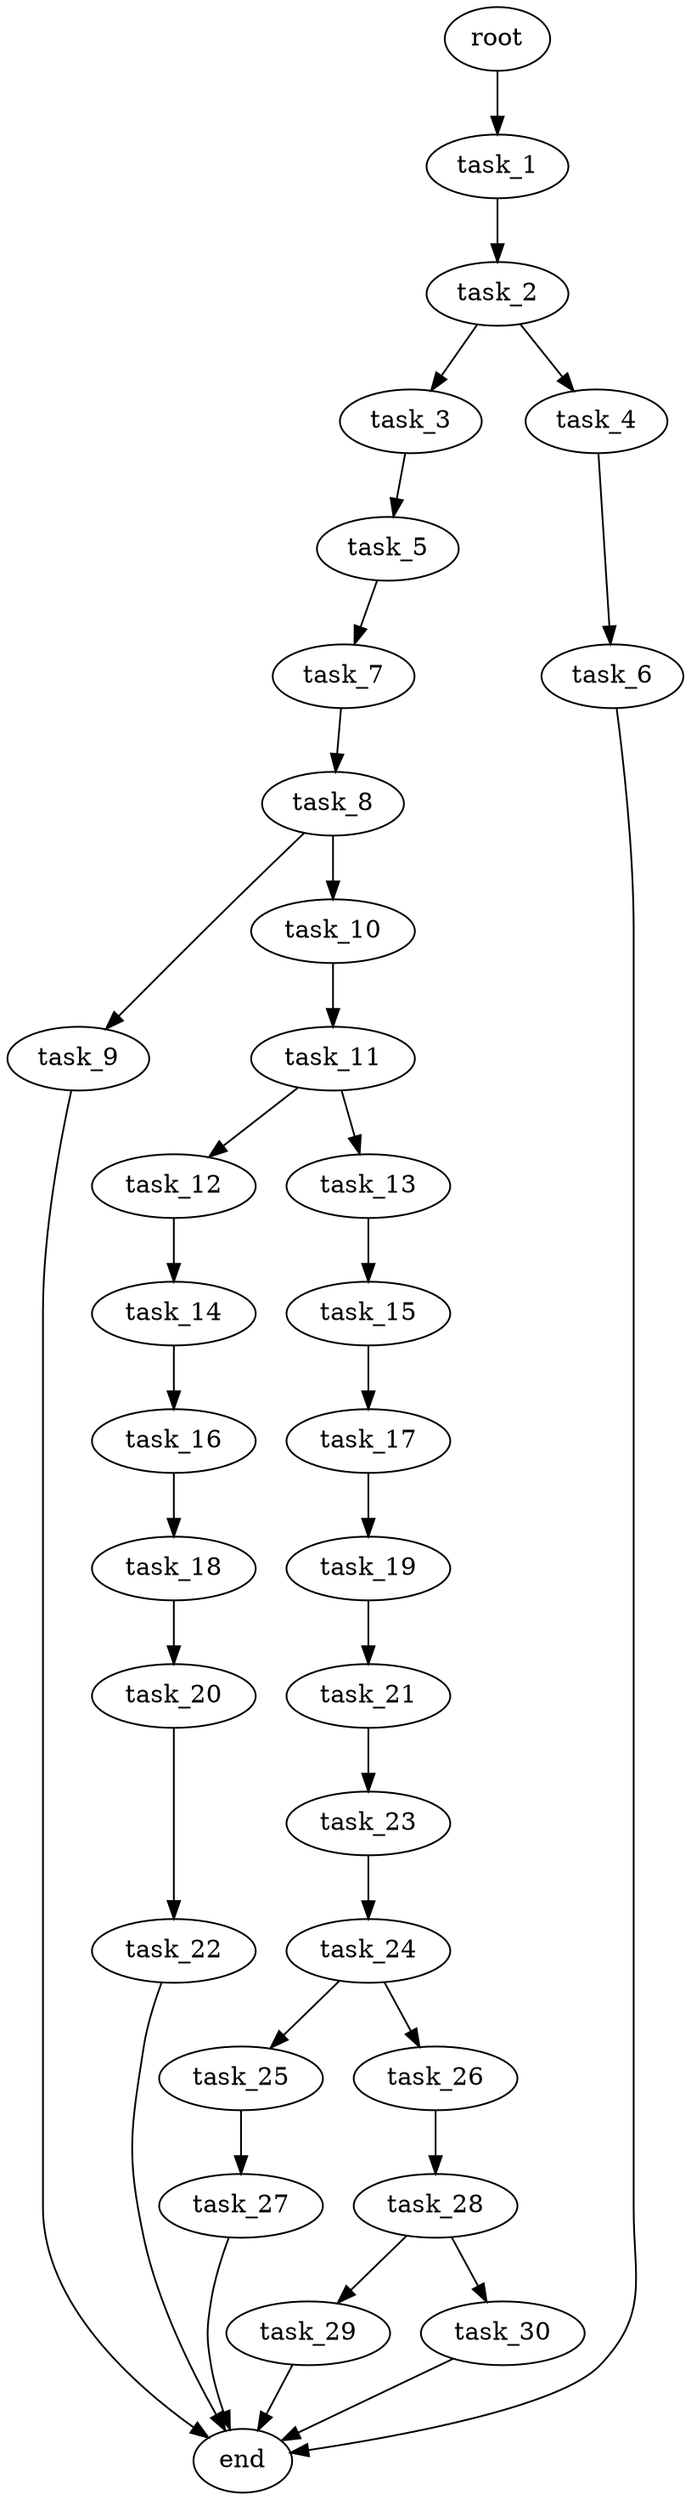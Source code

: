 digraph G {
  root [size="0.000000e+00"];
  task_1 [size="8.649093e+09"];
  task_2 [size="6.503459e+09"];
  task_3 [size="2.752885e+09"];
  task_4 [size="6.532302e+09"];
  task_5 [size="3.673863e+09"];
  task_6 [size="1.200884e+09"];
  task_7 [size="8.272873e+08"];
  task_8 [size="4.892695e+09"];
  task_9 [size="6.688253e+09"];
  task_10 [size="5.097975e+09"];
  task_11 [size="2.312446e+08"];
  task_12 [size="5.730246e+09"];
  task_13 [size="5.726733e+09"];
  task_14 [size="2.737974e+09"];
  task_15 [size="7.453848e+09"];
  task_16 [size="7.943643e+09"];
  task_17 [size="1.811785e+09"];
  task_18 [size="4.842431e+09"];
  task_19 [size="6.446322e+09"];
  task_20 [size="4.337131e+09"];
  task_21 [size="5.714660e+09"];
  task_22 [size="9.953131e+08"];
  task_23 [size="6.359195e+08"];
  task_24 [size="9.088896e+09"];
  task_25 [size="7.952453e+09"];
  task_26 [size="1.849714e+09"];
  task_27 [size="8.128867e+09"];
  task_28 [size="1.984441e+08"];
  task_29 [size="5.561046e+09"];
  task_30 [size="5.364631e+09"];
  end [size="0.000000e+00"];

  root -> task_1 [size="1.000000e-12"];
  task_1 -> task_2 [size="6.503459e+08"];
  task_2 -> task_3 [size="2.752885e+08"];
  task_2 -> task_4 [size="6.532302e+08"];
  task_3 -> task_5 [size="3.673863e+08"];
  task_4 -> task_6 [size="1.200884e+08"];
  task_5 -> task_7 [size="8.272873e+07"];
  task_6 -> end [size="1.000000e-12"];
  task_7 -> task_8 [size="4.892695e+08"];
  task_8 -> task_9 [size="6.688253e+08"];
  task_8 -> task_10 [size="5.097975e+08"];
  task_9 -> end [size="1.000000e-12"];
  task_10 -> task_11 [size="2.312446e+07"];
  task_11 -> task_12 [size="5.730246e+08"];
  task_11 -> task_13 [size="5.726733e+08"];
  task_12 -> task_14 [size="2.737974e+08"];
  task_13 -> task_15 [size="7.453848e+08"];
  task_14 -> task_16 [size="7.943643e+08"];
  task_15 -> task_17 [size="1.811785e+08"];
  task_16 -> task_18 [size="4.842431e+08"];
  task_17 -> task_19 [size="6.446322e+08"];
  task_18 -> task_20 [size="4.337131e+08"];
  task_19 -> task_21 [size="5.714660e+08"];
  task_20 -> task_22 [size="9.953131e+07"];
  task_21 -> task_23 [size="6.359195e+07"];
  task_22 -> end [size="1.000000e-12"];
  task_23 -> task_24 [size="9.088896e+08"];
  task_24 -> task_25 [size="7.952453e+08"];
  task_24 -> task_26 [size="1.849714e+08"];
  task_25 -> task_27 [size="8.128867e+08"];
  task_26 -> task_28 [size="1.984441e+07"];
  task_27 -> end [size="1.000000e-12"];
  task_28 -> task_29 [size="5.561046e+08"];
  task_28 -> task_30 [size="5.364631e+08"];
  task_29 -> end [size="1.000000e-12"];
  task_30 -> end [size="1.000000e-12"];
}
